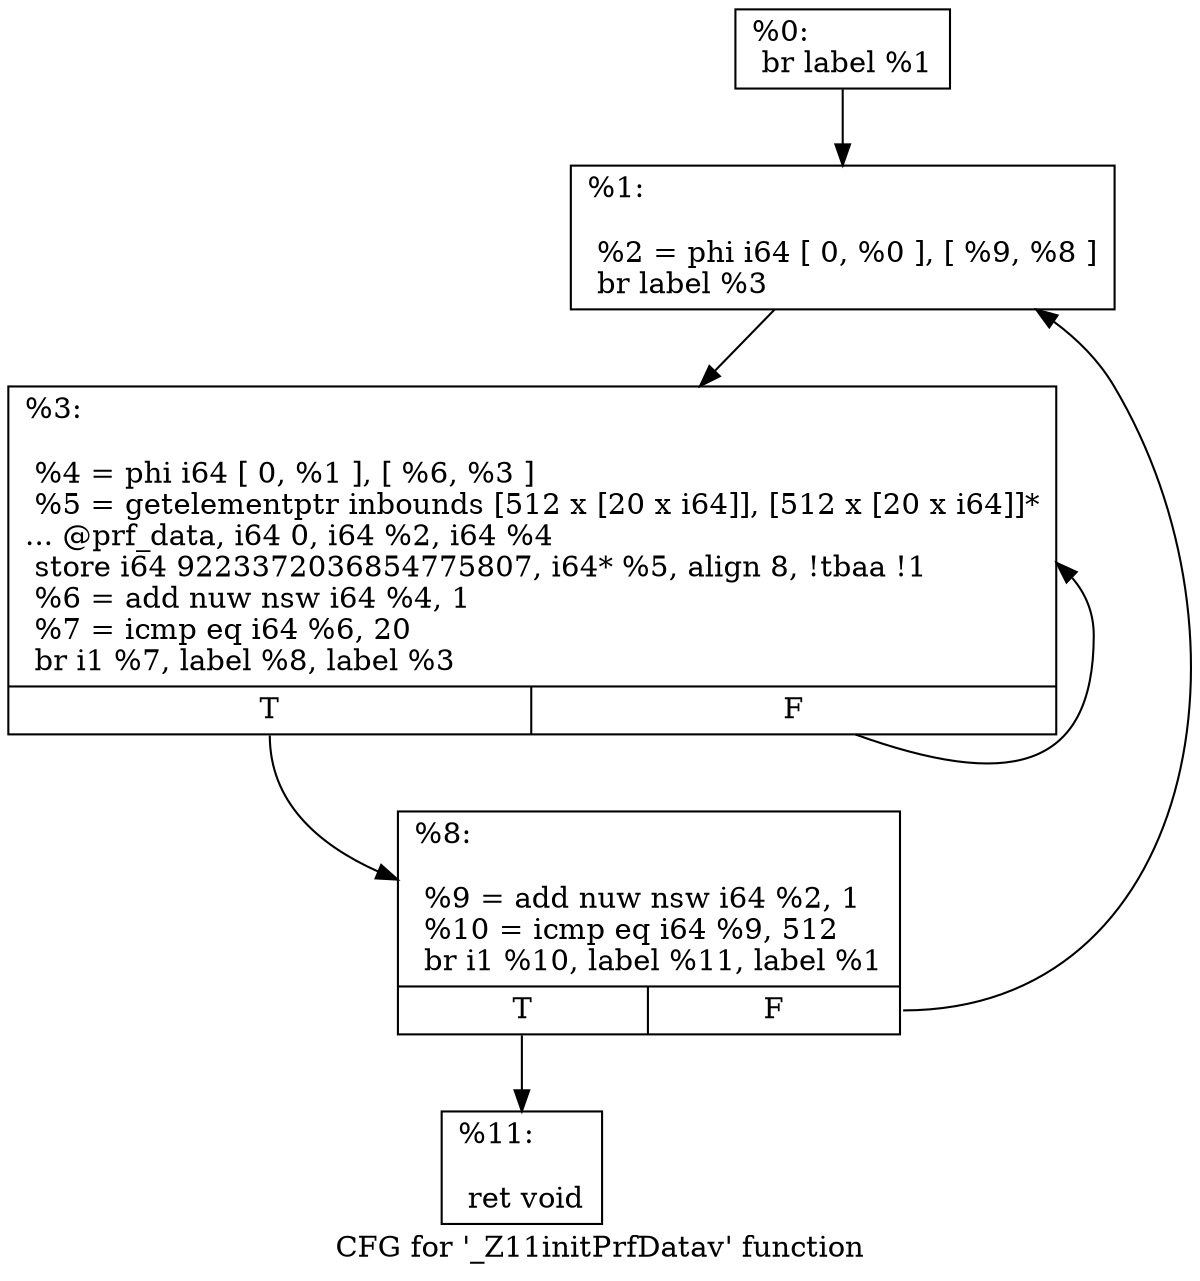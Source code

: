 digraph "CFG for '_Z11initPrfDatav' function" {
	label="CFG for '_Z11initPrfDatav' function";

	Node0x3178370 [shape=record,label="{%0:\l  br label %1\l}"];
	Node0x3178370 -> Node0x31783c0;
	Node0x31783c0 [shape=record,label="{%1:\l\l  %2 = phi i64 [ 0, %0 ], [ %9, %8 ]\l  br label %3\l}"];
	Node0x31783c0 -> Node0x3178410;
	Node0x3178410 [shape=record,label="{%3:\l\l  %4 = phi i64 [ 0, %1 ], [ %6, %3 ]\l  %5 = getelementptr inbounds [512 x [20 x i64]], [512 x [20 x i64]]*\l... @prf_data, i64 0, i64 %2, i64 %4\l  store i64 9223372036854775807, i64* %5, align 8, !tbaa !1\l  %6 = add nuw nsw i64 %4, 1\l  %7 = icmp eq i64 %6, 20\l  br i1 %7, label %8, label %3\l|{<s0>T|<s1>F}}"];
	Node0x3178410:s0 -> Node0x3178460;
	Node0x3178410:s1 -> Node0x3178410;
	Node0x3178460 [shape=record,label="{%8:\l\l  %9 = add nuw nsw i64 %2, 1\l  %10 = icmp eq i64 %9, 512\l  br i1 %10, label %11, label %1\l|{<s0>T|<s1>F}}"];
	Node0x3178460:s0 -> Node0x31784b0;
	Node0x3178460:s1 -> Node0x31783c0;
	Node0x31784b0 [shape=record,label="{%11:\l\l  ret void\l}"];
}
